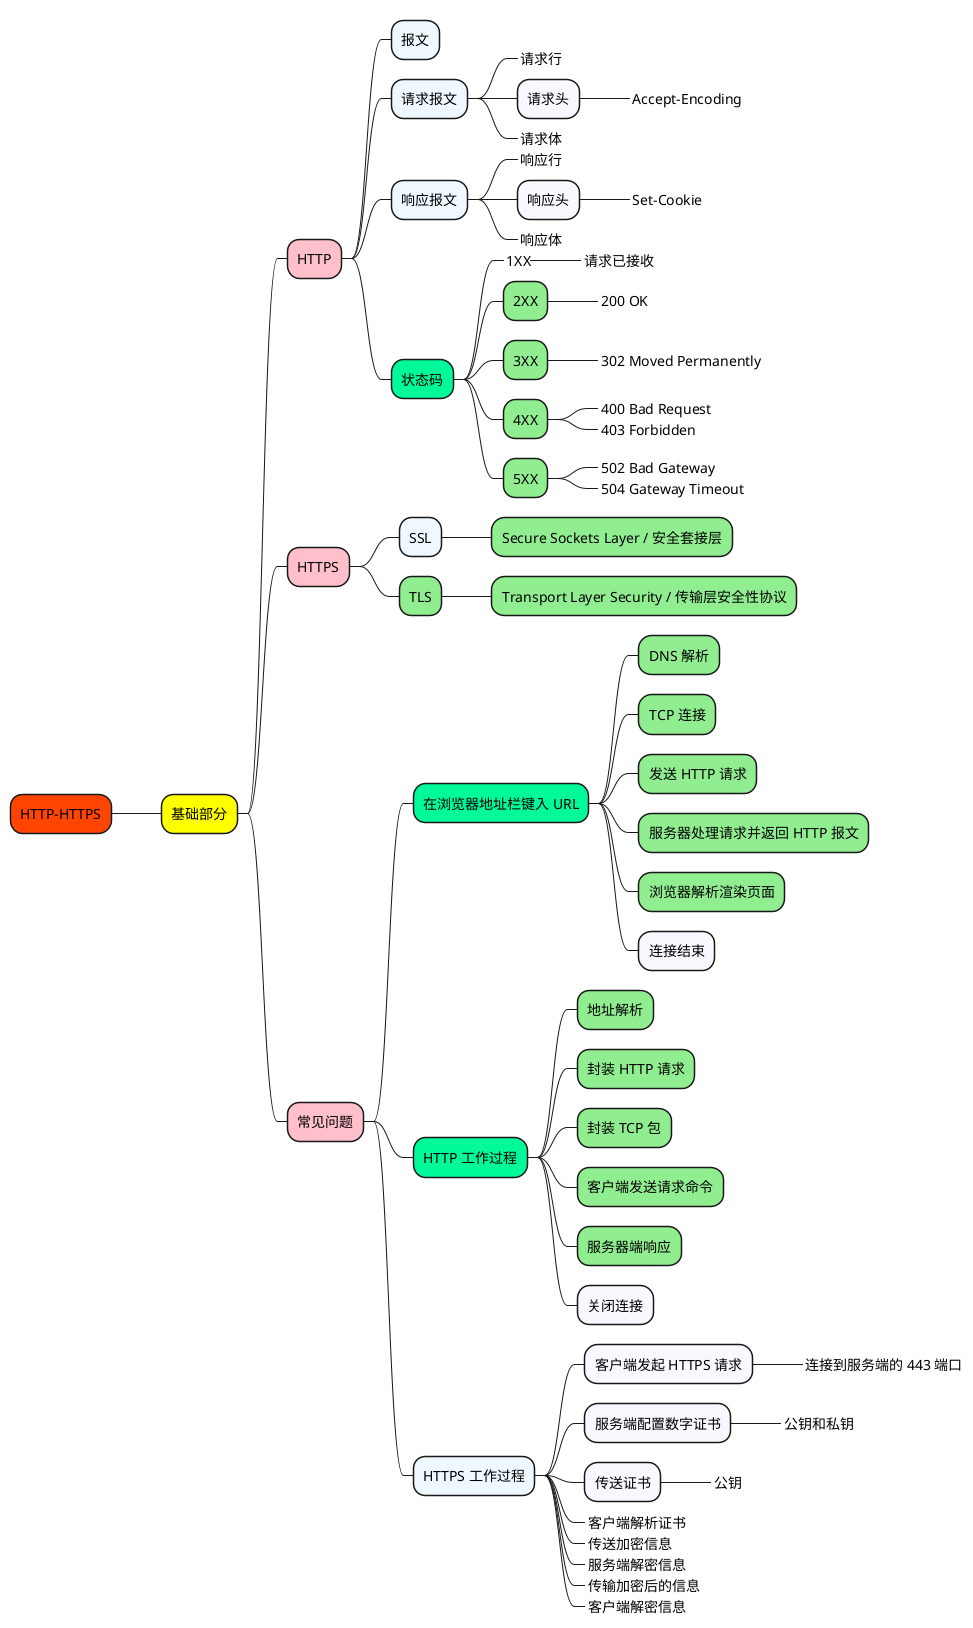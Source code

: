 @startmindmap

+[#OrangeRed] HTTP-HTTPS

++[#yellow] 基础部分

+++[#Pink] HTTP

++++[#AliceBlue] 报文

++++[#AliceBlue] 请求报文
+++++[#GhostWhite]_ 请求行
+++++[#GhostWhite] 请求头
++++++[#Aquamarine]_ Accept-Encoding
+++++[#GhostWhite]_ 请求体

++++[#AliceBlue] 响应报文
+++++[#GhostWhite]_ 响应行
+++++[#GhostWhite] 响应头
++++++[#Aquamarine]_ Set-Cookie
+++++[#GhostWhite]_ 响应体

++++[#MediumSpringGreen] 状态码

+++++[#MediumSpringGreen]_ 1XX
++++++[#GhostWhite]_ 请求已接收
+++++[#LightGreen] 2XX
++++++[#GhostWhite]_ 200 OK
+++++[#LightGreen] 3XX
++++++[#GhostWhite]_ 302 Moved Permanently
+++++[#LightGreen] 4XX
++++++[#GhostWhite]_ 400 Bad Request
++++++[#GhostWhite]_ 403 Forbidden
+++++[#LightGreen] 5XX
++++++[#GhostWhite]_ 502 Bad Gateway
++++++[#GhostWhite]_ 504 Gateway Timeout

+++[#Pink] HTTPS
++++[#AliceBlue] SSL
+++++[#LightGreen] Secure Sockets Layer / 安全套接层
++++[#LightGreen] TLS
+++++[#LightGreen] Transport Layer Security / 传输层安全性协议

+++[#Pink] 常见问题

++++[#MediumSpringGreen] 在浏览器地址栏键入 URL
+++++[#LightGreen] DNS 解析
+++++[#LightGreen] TCP 连接
+++++[#LightGreen] 发送 HTTP 请求
+++++[#LightGreen] 服务器处理请求并返回 HTTP 报文
+++++[#LightGreen] 浏览器解析渲染页面
+++++[#GhostWhite] 连接结束

++++[#MediumSpringGreen] HTTP 工作过程
+++++[#LightGreen] 地址解析
+++++[#LightGreen] 封装 HTTP 请求
+++++[#LightGreen] 封装 TCP 包
+++++[#LightGreen] 客户端发送请求命令
+++++[#LightGreen] 服务器端响应
+++++[#GhostWhite] 关闭连接

++++[#AliceBlue] HTTPS 工作过程
+++++[#GhostWhite] 客户端发起 HTTPS 请求
++++++[#GhostWhite]_ 连接到服务端的 443 端口
+++++[#GhostWhite] 服务端配置数字证书
++++++[#GhostWhite]_ 公钥和私钥
+++++[#GhostWhite] 传送证书
++++++[#GhostWhite]_ 公钥
+++++[#GhostWhite]_ 客户端解析证书
+++++[#GhostWhite]_ 传送加密信息
+++++[#GhostWhite]_ 服务端解密信息
+++++[#GhostWhite]_ 传输加密后的信息
+++++[#GhostWhite]_ 客户端解密信息



@endmindmap